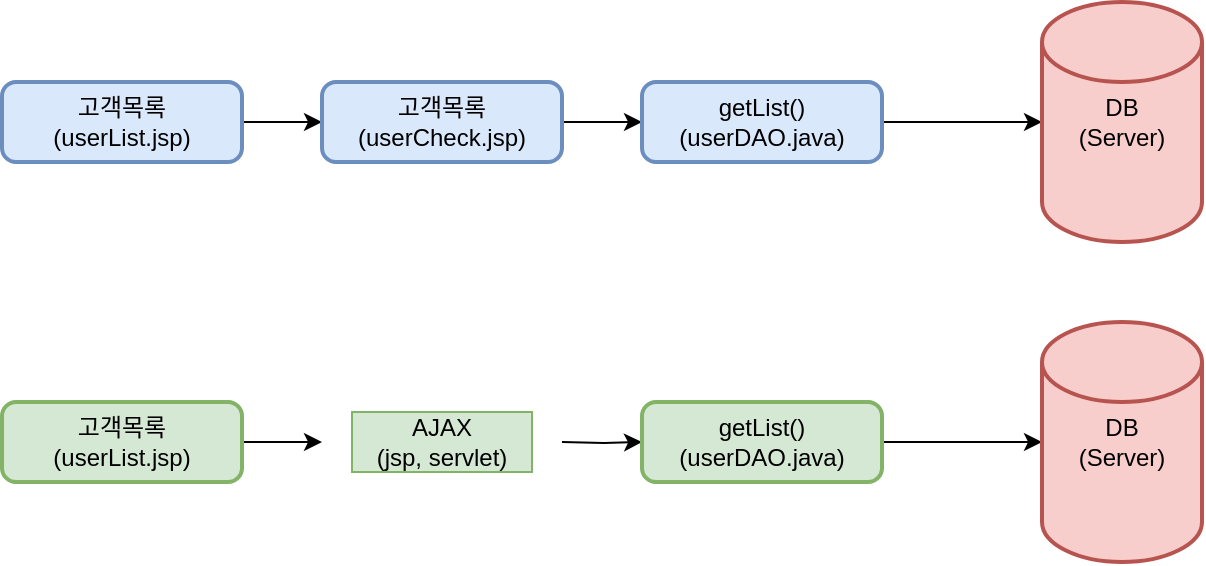 <mxfile version="20.8.11" type="github">
  <diagram name="페이지-1" id="MfcDLOL1zkmNDrYUlnOG">
    <mxGraphModel dx="1050" dy="581" grid="1" gridSize="10" guides="1" tooltips="1" connect="1" arrows="1" fold="1" page="1" pageScale="1" pageWidth="827" pageHeight="1169" math="0" shadow="0">
      <root>
        <mxCell id="0" />
        <mxCell id="1" parent="0" />
        <mxCell id="xan_GDzfN8Cvs-cxC0cv-5" style="edgeStyle=orthogonalEdgeStyle;rounded=0;orthogonalLoop=1;jettySize=auto;html=1;exitX=1;exitY=0.5;exitDx=0;exitDy=0;entryX=0;entryY=0.5;entryDx=0;entryDy=0;" edge="1" parent="1" source="xan_GDzfN8Cvs-cxC0cv-1" target="xan_GDzfN8Cvs-cxC0cv-2">
          <mxGeometry relative="1" as="geometry" />
        </mxCell>
        <mxCell id="xan_GDzfN8Cvs-cxC0cv-1" value="고객목록&lt;br&gt;(userList.jsp)" style="rounded=1;whiteSpace=wrap;html=1;absoluteArcSize=1;arcSize=14;strokeWidth=2;fillColor=#dae8fc;strokeColor=#6c8ebf;" vertex="1" parent="1">
          <mxGeometry x="40" y="80" width="120" height="40" as="geometry" />
        </mxCell>
        <mxCell id="xan_GDzfN8Cvs-cxC0cv-6" style="edgeStyle=orthogonalEdgeStyle;rounded=0;orthogonalLoop=1;jettySize=auto;html=1;exitX=1;exitY=0.5;exitDx=0;exitDy=0;entryX=0;entryY=0.5;entryDx=0;entryDy=0;" edge="1" parent="1" source="xan_GDzfN8Cvs-cxC0cv-2" target="xan_GDzfN8Cvs-cxC0cv-3">
          <mxGeometry relative="1" as="geometry" />
        </mxCell>
        <mxCell id="xan_GDzfN8Cvs-cxC0cv-2" value="고객목록&lt;br&gt;(userCheck.jsp)" style="rounded=1;whiteSpace=wrap;html=1;absoluteArcSize=1;arcSize=14;strokeWidth=2;fillColor=#dae8fc;strokeColor=#6c8ebf;" vertex="1" parent="1">
          <mxGeometry x="200" y="80" width="120" height="40" as="geometry" />
        </mxCell>
        <mxCell id="xan_GDzfN8Cvs-cxC0cv-7" style="edgeStyle=orthogonalEdgeStyle;rounded=0;orthogonalLoop=1;jettySize=auto;html=1;exitX=1;exitY=0.5;exitDx=0;exitDy=0;entryX=0;entryY=0.5;entryDx=0;entryDy=0;entryPerimeter=0;" edge="1" parent="1" source="xan_GDzfN8Cvs-cxC0cv-3" target="xan_GDzfN8Cvs-cxC0cv-4">
          <mxGeometry relative="1" as="geometry" />
        </mxCell>
        <mxCell id="xan_GDzfN8Cvs-cxC0cv-3" value="getList()&lt;br&gt;(userDAO.java)" style="rounded=1;whiteSpace=wrap;html=1;absoluteArcSize=1;arcSize=14;strokeWidth=2;fillColor=#dae8fc;strokeColor=#6c8ebf;" vertex="1" parent="1">
          <mxGeometry x="360" y="80" width="120" height="40" as="geometry" />
        </mxCell>
        <mxCell id="xan_GDzfN8Cvs-cxC0cv-4" value="DB&lt;br&gt;(Server)" style="strokeWidth=2;html=1;shape=mxgraph.flowchart.database;whiteSpace=wrap;fillColor=#f8cecc;strokeColor=#b85450;" vertex="1" parent="1">
          <mxGeometry x="560" y="40" width="80" height="120" as="geometry" />
        </mxCell>
        <mxCell id="xan_GDzfN8Cvs-cxC0cv-8" style="edgeStyle=orthogonalEdgeStyle;rounded=0;orthogonalLoop=1;jettySize=auto;html=1;exitX=1;exitY=0.5;exitDx=0;exitDy=0;entryX=0;entryY=0.5;entryDx=0;entryDy=0;" edge="1" source="xan_GDzfN8Cvs-cxC0cv-9" parent="1">
          <mxGeometry relative="1" as="geometry">
            <mxPoint x="200" y="260" as="targetPoint" />
          </mxGeometry>
        </mxCell>
        <mxCell id="xan_GDzfN8Cvs-cxC0cv-9" value="고객목록&lt;br&gt;(userList.jsp)" style="rounded=1;whiteSpace=wrap;html=1;absoluteArcSize=1;arcSize=14;strokeWidth=2;fillColor=#d5e8d4;strokeColor=#82b366;" vertex="1" parent="1">
          <mxGeometry x="40" y="240" width="120" height="40" as="geometry" />
        </mxCell>
        <mxCell id="xan_GDzfN8Cvs-cxC0cv-10" style="edgeStyle=orthogonalEdgeStyle;rounded=0;orthogonalLoop=1;jettySize=auto;html=1;exitX=1;exitY=0.5;exitDx=0;exitDy=0;entryX=0;entryY=0.5;entryDx=0;entryDy=0;" edge="1" target="xan_GDzfN8Cvs-cxC0cv-13" parent="1">
          <mxGeometry relative="1" as="geometry">
            <mxPoint x="320" y="260" as="sourcePoint" />
          </mxGeometry>
        </mxCell>
        <mxCell id="xan_GDzfN8Cvs-cxC0cv-12" style="edgeStyle=orthogonalEdgeStyle;rounded=0;orthogonalLoop=1;jettySize=auto;html=1;exitX=1;exitY=0.5;exitDx=0;exitDy=0;entryX=0;entryY=0.5;entryDx=0;entryDy=0;entryPerimeter=0;" edge="1" source="xan_GDzfN8Cvs-cxC0cv-13" target="xan_GDzfN8Cvs-cxC0cv-14" parent="1">
          <mxGeometry relative="1" as="geometry" />
        </mxCell>
        <mxCell id="xan_GDzfN8Cvs-cxC0cv-13" value="getList()&lt;br&gt;(userDAO.java)" style="rounded=1;whiteSpace=wrap;html=1;absoluteArcSize=1;arcSize=14;strokeWidth=2;fillColor=#d5e8d4;strokeColor=#82b366;" vertex="1" parent="1">
          <mxGeometry x="360" y="240" width="120" height="40" as="geometry" />
        </mxCell>
        <mxCell id="xan_GDzfN8Cvs-cxC0cv-14" value="DB&lt;br&gt;(Server)" style="strokeWidth=2;html=1;shape=mxgraph.flowchart.database;whiteSpace=wrap;fillColor=#f8cecc;strokeColor=#b85450;" vertex="1" parent="1">
          <mxGeometry x="560" y="200" width="80" height="120" as="geometry" />
        </mxCell>
        <mxCell id="xan_GDzfN8Cvs-cxC0cv-15" value="AJAX&lt;br&gt;(jsp, servlet)" style="text;html=1;strokeColor=#82b366;fillColor=#d5e8d4;align=center;verticalAlign=middle;whiteSpace=wrap;rounded=0;" vertex="1" parent="1">
          <mxGeometry x="215" y="245" width="90" height="30" as="geometry" />
        </mxCell>
      </root>
    </mxGraphModel>
  </diagram>
</mxfile>
